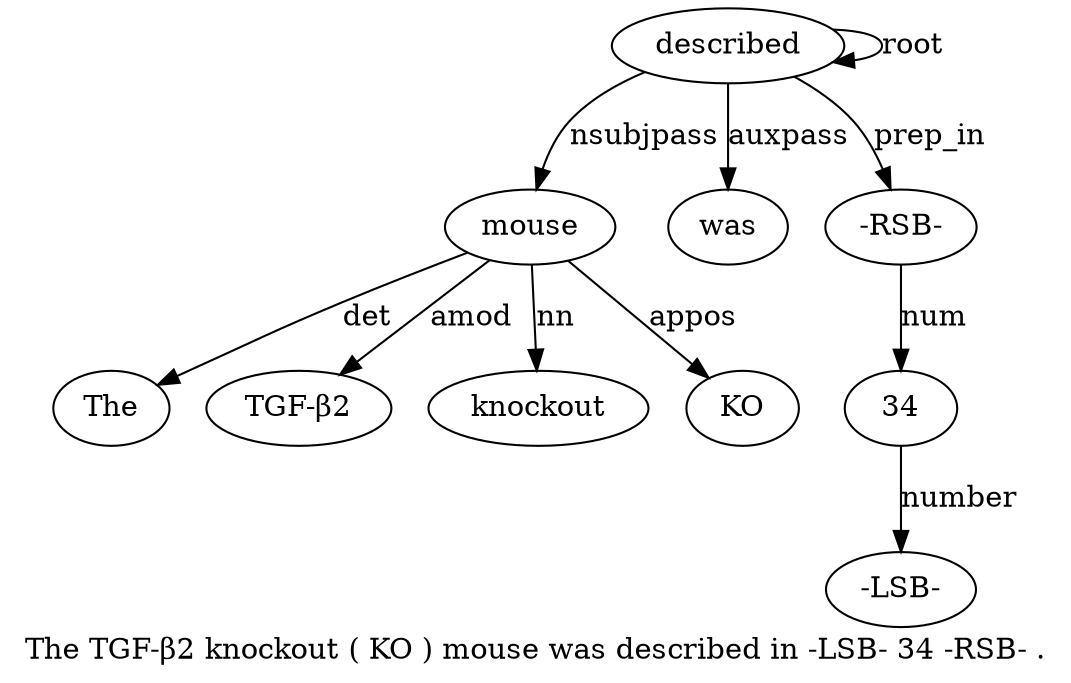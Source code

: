 digraph "The TGF-β2 knockout ( KO ) mouse was described in -LSB- 34 -RSB- ." {
label="The TGF-β2 knockout ( KO ) mouse was described in -LSB- 34 -RSB- .";
mouse7 [style=filled, fillcolor=white, label=mouse];
The1 [style=filled, fillcolor=white, label=The];
mouse7 -> The1  [label=det];
"TGF-β2" [style=filled, fillcolor=white, label="TGF-β2"];
mouse7 -> "TGF-β2"  [label=amod];
knockout3 [style=filled, fillcolor=white, label=knockout];
mouse7 -> knockout3  [label=nn];
KO5 [style=filled, fillcolor=white, label=KO];
mouse7 -> KO5  [label=appos];
described9 [style=filled, fillcolor=white, label=described];
described9 -> mouse7  [label=nsubjpass];
was8 [style=filled, fillcolor=white, label=was];
described9 -> was8  [label=auxpass];
described9 -> described9  [label=root];
3412 [style=filled, fillcolor=white, label=34];
"-LSB-11" [style=filled, fillcolor=white, label="-LSB-"];
3412 -> "-LSB-11"  [label=number];
"-RSB-13" [style=filled, fillcolor=white, label="-RSB-"];
"-RSB-13" -> 3412  [label=num];
described9 -> "-RSB-13"  [label=prep_in];
}
